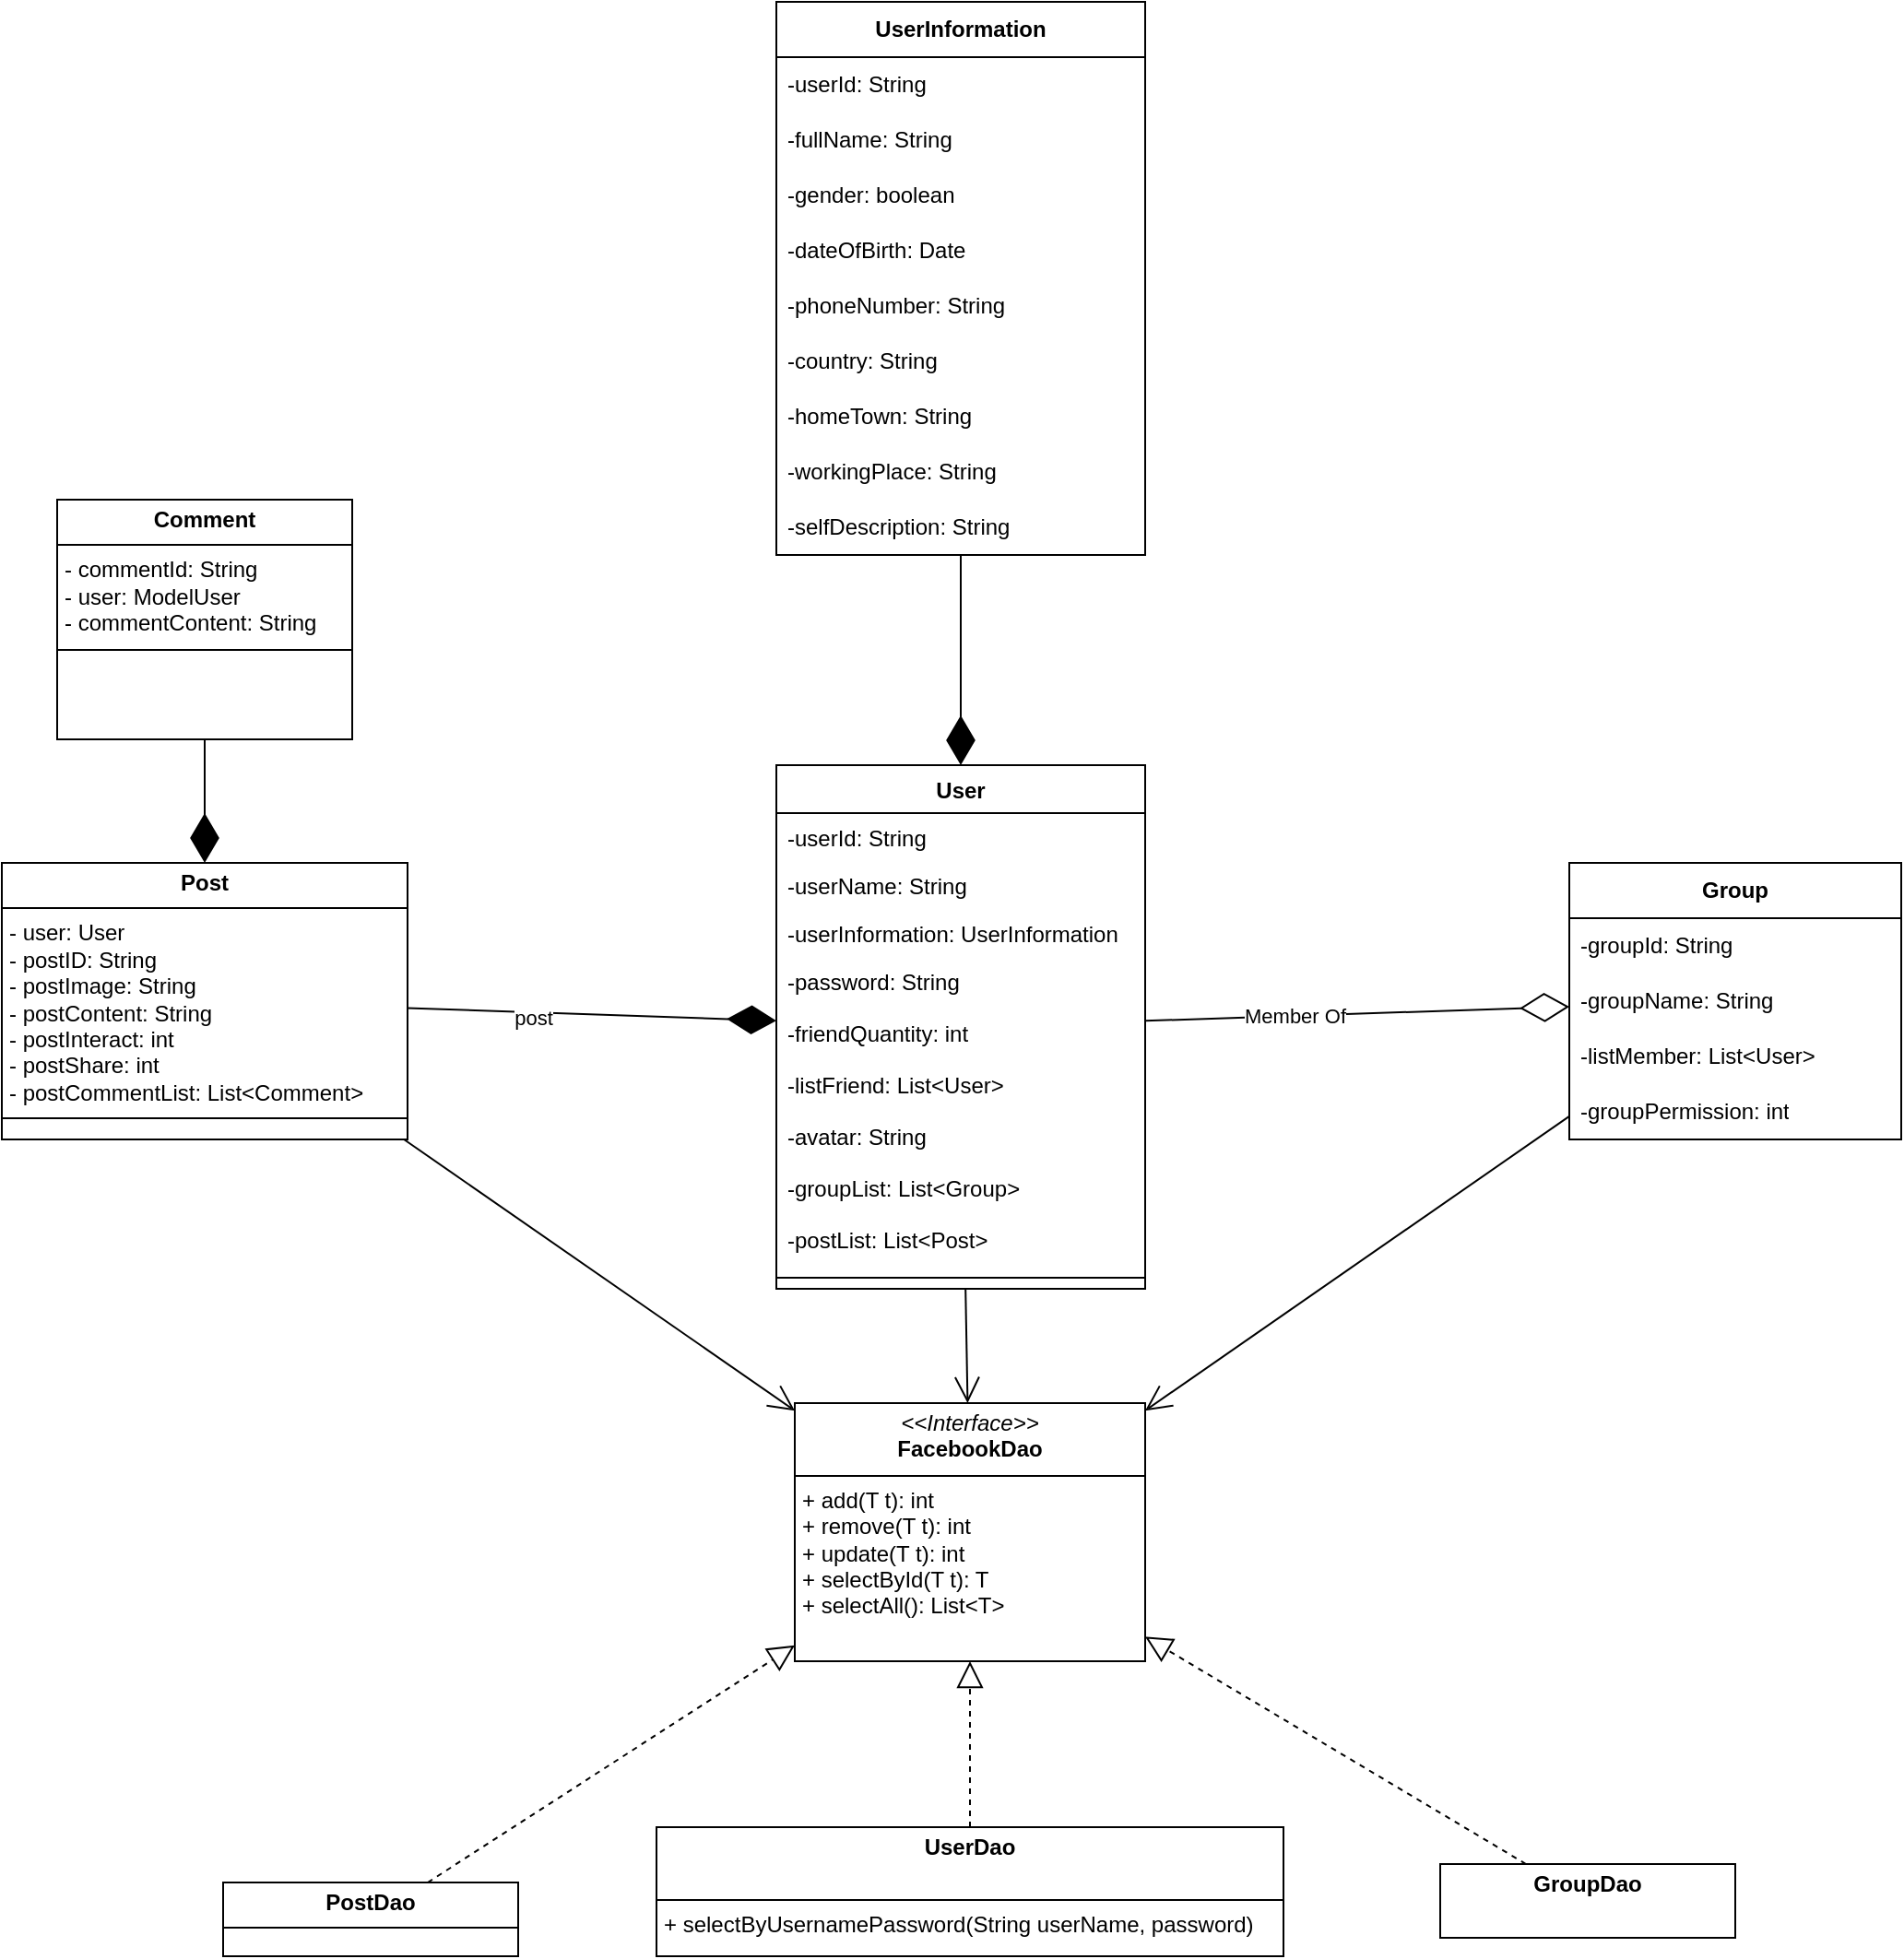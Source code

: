 <mxfile version="24.4.9" type="device">
  <diagram id="C5RBs43oDa-KdzZeNtuy" name="Page-1">
    <mxGraphModel dx="1359" dy="1709" grid="1" gridSize="10" guides="1" tooltips="1" connect="1" arrows="1" fold="1" page="1" pageScale="1" pageWidth="827" pageHeight="1169" math="0" shadow="0">
      <root>
        <mxCell id="WIyWlLk6GJQsqaUBKTNV-0" />
        <mxCell id="WIyWlLk6GJQsqaUBKTNV-1" parent="WIyWlLk6GJQsqaUBKTNV-0" />
        <mxCell id="zkfFHV4jXpPFQw0GAbJ--0" value="User" style="swimlane;fontStyle=1;align=center;verticalAlign=top;childLayout=stackLayout;horizontal=1;startSize=26;horizontalStack=0;resizeParent=1;resizeLast=0;collapsible=1;marginBottom=0;rounded=0;shadow=0;strokeWidth=1;" parent="WIyWlLk6GJQsqaUBKTNV-1" vertex="1">
          <mxGeometry x="80" y="334" width="200" height="284" as="geometry">
            <mxRectangle x="230" y="140" width="160" height="26" as="alternateBounds" />
          </mxGeometry>
        </mxCell>
        <mxCell id="zkfFHV4jXpPFQw0GAbJ--2" value="-userId: String" style="text;align=left;verticalAlign=top;spacingLeft=4;spacingRight=4;overflow=hidden;rotatable=0;points=[[0,0.5],[1,0.5]];portConstraint=eastwest;rounded=0;shadow=0;html=0;" parent="zkfFHV4jXpPFQw0GAbJ--0" vertex="1">
          <mxGeometry y="26" width="200" height="26" as="geometry" />
        </mxCell>
        <mxCell id="2lRxa7ZMT5fz9z5HKmRQ-54" value="-userName: String" style="text;align=left;verticalAlign=top;spacingLeft=4;spacingRight=4;overflow=hidden;rotatable=0;points=[[0,0.5],[1,0.5]];portConstraint=eastwest;rounded=0;shadow=0;html=0;" vertex="1" parent="zkfFHV4jXpPFQw0GAbJ--0">
          <mxGeometry y="52" width="200" height="26" as="geometry" />
        </mxCell>
        <mxCell id="2lRxa7ZMT5fz9z5HKmRQ-42" value="-userInformation: UserInformation" style="text;align=left;verticalAlign=top;spacingLeft=4;spacingRight=4;overflow=hidden;rotatable=0;points=[[0,0.5],[1,0.5]];portConstraint=eastwest;rounded=0;shadow=0;html=0;" vertex="1" parent="zkfFHV4jXpPFQw0GAbJ--0">
          <mxGeometry y="78" width="200" height="26" as="geometry" />
        </mxCell>
        <mxCell id="zkfFHV4jXpPFQw0GAbJ--3" value="-password: String" style="text;align=left;verticalAlign=top;spacingLeft=4;spacingRight=4;overflow=hidden;rotatable=0;points=[[0,0.5],[1,0.5]];portConstraint=eastwest;rounded=0;shadow=0;html=0;" parent="zkfFHV4jXpPFQw0GAbJ--0" vertex="1">
          <mxGeometry y="104" width="200" height="28" as="geometry" />
        </mxCell>
        <mxCell id="2lRxa7ZMT5fz9z5HKmRQ-5" value="-friendQuantity: int" style="text;align=left;verticalAlign=top;spacingLeft=4;spacingRight=4;overflow=hidden;rotatable=0;points=[[0,0.5],[1,0.5]];portConstraint=eastwest;rounded=0;shadow=0;html=0;" vertex="1" parent="zkfFHV4jXpPFQw0GAbJ--0">
          <mxGeometry y="132" width="200" height="28" as="geometry" />
        </mxCell>
        <mxCell id="2lRxa7ZMT5fz9z5HKmRQ-6" value="-listFriend: List&lt;User&gt;" style="text;align=left;verticalAlign=top;spacingLeft=4;spacingRight=4;overflow=hidden;rotatable=0;points=[[0,0.5],[1,0.5]];portConstraint=eastwest;rounded=0;shadow=0;html=0;" vertex="1" parent="zkfFHV4jXpPFQw0GAbJ--0">
          <mxGeometry y="160" width="200" height="28" as="geometry" />
        </mxCell>
        <mxCell id="2lRxa7ZMT5fz9z5HKmRQ-12" value="-avatar: String" style="text;align=left;verticalAlign=top;spacingLeft=4;spacingRight=4;overflow=hidden;rotatable=0;points=[[0,0.5],[1,0.5]];portConstraint=eastwest;rounded=0;shadow=0;html=0;" vertex="1" parent="zkfFHV4jXpPFQw0GAbJ--0">
          <mxGeometry y="188" width="200" height="28" as="geometry" />
        </mxCell>
        <mxCell id="2lRxa7ZMT5fz9z5HKmRQ-19" value="-groupList: List&lt;Group&gt;" style="text;align=left;verticalAlign=top;spacingLeft=4;spacingRight=4;overflow=hidden;rotatable=0;points=[[0,0.5],[1,0.5]];portConstraint=eastwest;rounded=0;shadow=0;html=0;" vertex="1" parent="zkfFHV4jXpPFQw0GAbJ--0">
          <mxGeometry y="216" width="200" height="28" as="geometry" />
        </mxCell>
        <mxCell id="2lRxa7ZMT5fz9z5HKmRQ-34" value="-postList: List&lt;Post&gt;" style="text;align=left;verticalAlign=top;spacingLeft=4;spacingRight=4;overflow=hidden;rotatable=0;points=[[0,0.5],[1,0.5]];portConstraint=eastwest;rounded=0;shadow=0;html=0;" vertex="1" parent="zkfFHV4jXpPFQw0GAbJ--0">
          <mxGeometry y="244" width="200" height="28" as="geometry" />
        </mxCell>
        <mxCell id="zkfFHV4jXpPFQw0GAbJ--4" value="" style="line;html=1;strokeWidth=1;align=left;verticalAlign=middle;spacingTop=-1;spacingLeft=3;spacingRight=3;rotatable=0;labelPosition=right;points=[];portConstraint=eastwest;" parent="zkfFHV4jXpPFQw0GAbJ--0" vertex="1">
          <mxGeometry y="272" width="200" height="12" as="geometry" />
        </mxCell>
        <mxCell id="2lRxa7ZMT5fz9z5HKmRQ-8" value="&lt;b&gt;UserInformation&lt;/b&gt;" style="swimlane;fontStyle=0;childLayout=stackLayout;horizontal=1;startSize=30;horizontalStack=0;resizeParent=1;resizeParentMax=0;resizeLast=0;collapsible=1;marginBottom=0;whiteSpace=wrap;html=1;" vertex="1" parent="WIyWlLk6GJQsqaUBKTNV-1">
          <mxGeometry x="80" y="-80" width="200" height="300" as="geometry" />
        </mxCell>
        <mxCell id="2lRxa7ZMT5fz9z5HKmRQ-15" value="&lt;span style=&quot;text-wrap: nowrap;&quot;&gt;-userId: String&lt;/span&gt;" style="text;strokeColor=none;fillColor=none;align=left;verticalAlign=middle;spacingLeft=4;spacingRight=4;overflow=hidden;points=[[0,0.5],[1,0.5]];portConstraint=eastwest;rotatable=0;whiteSpace=wrap;html=1;" vertex="1" parent="2lRxa7ZMT5fz9z5HKmRQ-8">
          <mxGeometry y="30" width="200" height="30" as="geometry" />
        </mxCell>
        <mxCell id="2lRxa7ZMT5fz9z5HKmRQ-53" value="&lt;span style=&quot;text-wrap: nowrap;&quot;&gt;-fullName: String&lt;/span&gt;" style="text;strokeColor=none;fillColor=none;align=left;verticalAlign=middle;spacingLeft=4;spacingRight=4;overflow=hidden;points=[[0,0.5],[1,0.5]];portConstraint=eastwest;rotatable=0;whiteSpace=wrap;html=1;" vertex="1" parent="2lRxa7ZMT5fz9z5HKmRQ-8">
          <mxGeometry y="60" width="200" height="30" as="geometry" />
        </mxCell>
        <mxCell id="2lRxa7ZMT5fz9z5HKmRQ-37" value="-gender: boolean" style="text;strokeColor=none;fillColor=none;align=left;verticalAlign=middle;spacingLeft=4;spacingRight=4;overflow=hidden;points=[[0,0.5],[1,0.5]];portConstraint=eastwest;rotatable=0;whiteSpace=wrap;html=1;" vertex="1" parent="2lRxa7ZMT5fz9z5HKmRQ-8">
          <mxGeometry y="90" width="200" height="30" as="geometry" />
        </mxCell>
        <mxCell id="2lRxa7ZMT5fz9z5HKmRQ-16" value="-dateOfBirth: Date" style="text;strokeColor=none;fillColor=none;align=left;verticalAlign=middle;spacingLeft=4;spacingRight=4;overflow=hidden;points=[[0,0.5],[1,0.5]];portConstraint=eastwest;rotatable=0;whiteSpace=wrap;html=1;" vertex="1" parent="2lRxa7ZMT5fz9z5HKmRQ-8">
          <mxGeometry y="120" width="200" height="30" as="geometry" />
        </mxCell>
        <mxCell id="2lRxa7ZMT5fz9z5HKmRQ-9" value="-phoneNumber: String" style="text;strokeColor=none;fillColor=none;align=left;verticalAlign=middle;spacingLeft=4;spacingRight=4;overflow=hidden;points=[[0,0.5],[1,0.5]];portConstraint=eastwest;rotatable=0;whiteSpace=wrap;html=1;" vertex="1" parent="2lRxa7ZMT5fz9z5HKmRQ-8">
          <mxGeometry y="150" width="200" height="30" as="geometry" />
        </mxCell>
        <mxCell id="2lRxa7ZMT5fz9z5HKmRQ-18" value="-country: String" style="text;strokeColor=none;fillColor=none;align=left;verticalAlign=middle;spacingLeft=4;spacingRight=4;overflow=hidden;points=[[0,0.5],[1,0.5]];portConstraint=eastwest;rotatable=0;whiteSpace=wrap;html=1;" vertex="1" parent="2lRxa7ZMT5fz9z5HKmRQ-8">
          <mxGeometry y="180" width="200" height="30" as="geometry" />
        </mxCell>
        <mxCell id="2lRxa7ZMT5fz9z5HKmRQ-11" value="-homeTown: String" style="text;strokeColor=none;fillColor=none;align=left;verticalAlign=middle;spacingLeft=4;spacingRight=4;overflow=hidden;points=[[0,0.5],[1,0.5]];portConstraint=eastwest;rotatable=0;whiteSpace=wrap;html=1;" vertex="1" parent="2lRxa7ZMT5fz9z5HKmRQ-8">
          <mxGeometry y="210" width="200" height="30" as="geometry" />
        </mxCell>
        <mxCell id="2lRxa7ZMT5fz9z5HKmRQ-14" value="-workingPlace: String" style="text;strokeColor=none;fillColor=none;align=left;verticalAlign=middle;spacingLeft=4;spacingRight=4;overflow=hidden;points=[[0,0.5],[1,0.5]];portConstraint=eastwest;rotatable=0;whiteSpace=wrap;html=1;" vertex="1" parent="2lRxa7ZMT5fz9z5HKmRQ-8">
          <mxGeometry y="240" width="200" height="30" as="geometry" />
        </mxCell>
        <mxCell id="2lRxa7ZMT5fz9z5HKmRQ-17" value="-selfDescription: String" style="text;strokeColor=none;fillColor=none;align=left;verticalAlign=middle;spacingLeft=4;spacingRight=4;overflow=hidden;points=[[0,0.5],[1,0.5]];portConstraint=eastwest;rotatable=0;whiteSpace=wrap;html=1;" vertex="1" parent="2lRxa7ZMT5fz9z5HKmRQ-8">
          <mxGeometry y="270" width="200" height="30" as="geometry" />
        </mxCell>
        <mxCell id="2lRxa7ZMT5fz9z5HKmRQ-21" value="&lt;b&gt;Group&lt;/b&gt;" style="swimlane;fontStyle=0;childLayout=stackLayout;horizontal=1;startSize=30;horizontalStack=0;resizeParent=1;resizeParentMax=0;resizeLast=0;collapsible=1;marginBottom=0;whiteSpace=wrap;html=1;" vertex="1" parent="WIyWlLk6GJQsqaUBKTNV-1">
          <mxGeometry x="510" y="387" width="180" height="150" as="geometry" />
        </mxCell>
        <mxCell id="2lRxa7ZMT5fz9z5HKmRQ-24" value="-groupId: String" style="text;strokeColor=none;fillColor=none;align=left;verticalAlign=middle;spacingLeft=4;spacingRight=4;overflow=hidden;points=[[0,0.5],[1,0.5]];portConstraint=eastwest;rotatable=0;whiteSpace=wrap;html=1;" vertex="1" parent="2lRxa7ZMT5fz9z5HKmRQ-21">
          <mxGeometry y="30" width="180" height="30" as="geometry" />
        </mxCell>
        <mxCell id="2lRxa7ZMT5fz9z5HKmRQ-22" value="-groupName: String" style="text;strokeColor=none;fillColor=none;align=left;verticalAlign=middle;spacingLeft=4;spacingRight=4;overflow=hidden;points=[[0,0.5],[1,0.5]];portConstraint=eastwest;rotatable=0;whiteSpace=wrap;html=1;" vertex="1" parent="2lRxa7ZMT5fz9z5HKmRQ-21">
          <mxGeometry y="60" width="180" height="30" as="geometry" />
        </mxCell>
        <mxCell id="2lRxa7ZMT5fz9z5HKmRQ-23" value="-listMember: List&amp;lt;User&amp;gt;" style="text;strokeColor=none;fillColor=none;align=left;verticalAlign=middle;spacingLeft=4;spacingRight=4;overflow=hidden;points=[[0,0.5],[1,0.5]];portConstraint=eastwest;rotatable=0;whiteSpace=wrap;html=1;" vertex="1" parent="2lRxa7ZMT5fz9z5HKmRQ-21">
          <mxGeometry y="90" width="180" height="30" as="geometry" />
        </mxCell>
        <mxCell id="2lRxa7ZMT5fz9z5HKmRQ-30" value="-groupPermission: int" style="text;strokeColor=none;fillColor=none;align=left;verticalAlign=middle;spacingLeft=4;spacingRight=4;overflow=hidden;points=[[0,0.5],[1,0.5]];portConstraint=eastwest;rotatable=0;whiteSpace=wrap;html=1;" vertex="1" parent="2lRxa7ZMT5fz9z5HKmRQ-21">
          <mxGeometry y="120" width="180" height="30" as="geometry" />
        </mxCell>
        <mxCell id="2lRxa7ZMT5fz9z5HKmRQ-27" value="" style="endArrow=diamondThin;endFill=1;endSize=24;html=1;rounded=0;" edge="1" parent="WIyWlLk6GJQsqaUBKTNV-1" source="2lRxa7ZMT5fz9z5HKmRQ-8" target="zkfFHV4jXpPFQw0GAbJ--0">
          <mxGeometry width="160" relative="1" as="geometry">
            <mxPoint x="370" y="430" as="sourcePoint" />
            <mxPoint x="290" y="258" as="targetPoint" />
          </mxGeometry>
        </mxCell>
        <mxCell id="2lRxa7ZMT5fz9z5HKmRQ-28" value="" style="endArrow=diamondThin;endFill=0;endSize=24;html=1;rounded=0;" edge="1" parent="WIyWlLk6GJQsqaUBKTNV-1" source="zkfFHV4jXpPFQw0GAbJ--0" target="2lRxa7ZMT5fz9z5HKmRQ-21">
          <mxGeometry width="160" relative="1" as="geometry">
            <mxPoint x="370" y="340" as="sourcePoint" />
            <mxPoint x="530" y="340" as="targetPoint" />
          </mxGeometry>
        </mxCell>
        <mxCell id="2lRxa7ZMT5fz9z5HKmRQ-29" value="Member Of" style="edgeLabel;html=1;align=center;verticalAlign=middle;resizable=0;points=[];" vertex="1" connectable="0" parent="2lRxa7ZMT5fz9z5HKmRQ-28">
          <mxGeometry x="-0.301" relative="1" as="geometry">
            <mxPoint as="offset" />
          </mxGeometry>
        </mxCell>
        <mxCell id="2lRxa7ZMT5fz9z5HKmRQ-31" value="&lt;p style=&quot;margin:0px;margin-top:4px;text-align:center;&quot;&gt;&lt;b&gt;Post&lt;/b&gt;&lt;/p&gt;&lt;hr size=&quot;1&quot; style=&quot;border-style:solid;&quot;&gt;&lt;p style=&quot;margin:0px;margin-left:4px;&quot;&gt;- user: User&lt;br&gt;&lt;/p&gt;&lt;p style=&quot;margin:0px;margin-left:4px;&quot;&gt;- postID: String&lt;/p&gt;&lt;p style=&quot;margin:0px;margin-left:4px;&quot;&gt;- postImage: String&lt;br&gt;&lt;/p&gt;&lt;p style=&quot;margin:0px;margin-left:4px;&quot;&gt;- postContent: String&lt;br&gt;&lt;/p&gt;&lt;p style=&quot;margin:0px;margin-left:4px;&quot;&gt;- postInteract: int&lt;br&gt;&lt;/p&gt;&lt;p style=&quot;margin:0px;margin-left:4px;&quot;&gt;- postShare: int&lt;br&gt;&lt;/p&gt;&lt;p style=&quot;margin:0px;margin-left:4px;&quot;&gt;- postCommentList: List&amp;lt;Comment&amp;gt;&lt;br&gt;&lt;/p&gt;&lt;hr size=&quot;1&quot; style=&quot;border-style:solid;&quot;&gt;&lt;p style=&quot;margin:0px;margin-left:4px;&quot;&gt;&lt;br&gt;&lt;/p&gt;" style="verticalAlign=top;align=left;overflow=fill;html=1;whiteSpace=wrap;" vertex="1" parent="WIyWlLk6GJQsqaUBKTNV-1">
          <mxGeometry x="-340" y="387" width="220" height="150" as="geometry" />
        </mxCell>
        <mxCell id="2lRxa7ZMT5fz9z5HKmRQ-32" value="&lt;p style=&quot;margin:0px;margin-top:4px;text-align:center;&quot;&gt;&lt;b&gt;Comment&lt;/b&gt;&lt;/p&gt;&lt;hr size=&quot;1&quot; style=&quot;border-style:solid;&quot;&gt;&lt;p style=&quot;margin:0px;margin-left:4px;&quot;&gt;- commentId: String&lt;br&gt;&lt;/p&gt;&lt;p style=&quot;margin:0px;margin-left:4px;&quot;&gt;- user: ModelUser&lt;/p&gt;&lt;p style=&quot;margin:0px;margin-left:4px;&quot;&gt;- commentContent: String&lt;br&gt;&lt;/p&gt;&lt;hr size=&quot;1&quot; style=&quot;border-style:solid;&quot;&gt;&lt;p style=&quot;margin:0px;margin-left:4px;&quot;&gt;&lt;br&gt;&lt;/p&gt;" style="verticalAlign=top;align=left;overflow=fill;html=1;whiteSpace=wrap;" vertex="1" parent="WIyWlLk6GJQsqaUBKTNV-1">
          <mxGeometry x="-310" y="190" width="160" height="130" as="geometry" />
        </mxCell>
        <mxCell id="2lRxa7ZMT5fz9z5HKmRQ-36" value="" style="endArrow=diamondThin;endFill=1;endSize=24;html=1;rounded=0;" edge="1" parent="WIyWlLk6GJQsqaUBKTNV-1" source="2lRxa7ZMT5fz9z5HKmRQ-32" target="2lRxa7ZMT5fz9z5HKmRQ-31">
          <mxGeometry width="160" relative="1" as="geometry">
            <mxPoint x="-170" y="330" as="sourcePoint" />
            <mxPoint x="-10" y="330" as="targetPoint" />
          </mxGeometry>
        </mxCell>
        <mxCell id="2lRxa7ZMT5fz9z5HKmRQ-38" value="&lt;p style=&quot;margin:0px;margin-top:4px;text-align:center;&quot;&gt;&lt;i&gt;&amp;lt;&amp;lt;Interface&amp;gt;&amp;gt;&lt;/i&gt;&lt;br&gt;&lt;b&gt;FacebookDao&lt;/b&gt;&lt;/p&gt;&lt;hr size=&quot;1&quot; style=&quot;border-style:solid;&quot;&gt;&lt;p style=&quot;margin:0px;margin-left:4px;&quot;&gt;&lt;/p&gt;&lt;p style=&quot;margin:0px;margin-left:4px;&quot;&gt;+ add(T t): int&lt;br&gt;+ remove(T t): int&lt;/p&gt;&lt;p style=&quot;margin:0px;margin-left:4px;&quot;&gt;+ update(T t): int&lt;br&gt;&lt;/p&gt;&lt;p style=&quot;margin:0px;margin-left:4px;&quot;&gt;+ selectById(T t): T&lt;br&gt;&lt;/p&gt;&lt;p style=&quot;margin:0px;margin-left:4px;&quot;&gt;+ selectAll(): List&amp;lt;T&amp;gt;&lt;br&gt;&lt;/p&gt;" style="verticalAlign=top;align=left;overflow=fill;html=1;whiteSpace=wrap;" vertex="1" parent="WIyWlLk6GJQsqaUBKTNV-1">
          <mxGeometry x="90" y="680" width="190" height="140" as="geometry" />
        </mxCell>
        <mxCell id="2lRxa7ZMT5fz9z5HKmRQ-39" value="&lt;p style=&quot;margin:0px;margin-top:4px;text-align:center;&quot;&gt;&lt;b&gt;UserDao&lt;/b&gt;&lt;/p&gt;&lt;p style=&quot;margin:0px;margin-left:4px;&quot;&gt;&lt;br&gt;&lt;/p&gt;&lt;hr size=&quot;1&quot; style=&quot;border-style:solid;&quot;&gt;&lt;p style=&quot;margin: 0px 0px 0px 4px;&quot;&gt;+ selectByUsernamePassword(String userName, password)&lt;/p&gt;" style="verticalAlign=top;align=left;overflow=fill;html=1;whiteSpace=wrap;" vertex="1" parent="WIyWlLk6GJQsqaUBKTNV-1">
          <mxGeometry x="15" y="910" width="340" height="70" as="geometry" />
        </mxCell>
        <mxCell id="2lRxa7ZMT5fz9z5HKmRQ-40" value="" style="endArrow=block;dashed=1;endFill=0;endSize=12;html=1;rounded=0;" edge="1" parent="WIyWlLk6GJQsqaUBKTNV-1" source="2lRxa7ZMT5fz9z5HKmRQ-39" target="2lRxa7ZMT5fz9z5HKmRQ-38">
          <mxGeometry width="160" relative="1" as="geometry">
            <mxPoint x="150" y="820" as="sourcePoint" />
            <mxPoint x="310" y="820" as="targetPoint" />
          </mxGeometry>
        </mxCell>
        <mxCell id="2lRxa7ZMT5fz9z5HKmRQ-41" value="" style="endArrow=open;endFill=1;endSize=12;html=1;rounded=0;" edge="1" parent="WIyWlLk6GJQsqaUBKTNV-1" source="zkfFHV4jXpPFQw0GAbJ--0" target="2lRxa7ZMT5fz9z5HKmRQ-38">
          <mxGeometry width="160" relative="1" as="geometry">
            <mxPoint x="160" y="584" as="sourcePoint" />
            <mxPoint x="290" y="880" as="targetPoint" />
          </mxGeometry>
        </mxCell>
        <mxCell id="2lRxa7ZMT5fz9z5HKmRQ-43" value="" style="endArrow=open;endFill=1;endSize=12;html=1;rounded=0;" edge="1" parent="WIyWlLk6GJQsqaUBKTNV-1" source="2lRxa7ZMT5fz9z5HKmRQ-31" target="2lRxa7ZMT5fz9z5HKmRQ-38">
          <mxGeometry width="160" relative="1" as="geometry">
            <mxPoint x="130" y="670" as="sourcePoint" />
            <mxPoint x="290" y="670" as="targetPoint" />
          </mxGeometry>
        </mxCell>
        <mxCell id="2lRxa7ZMT5fz9z5HKmRQ-44" value="&lt;p style=&quot;margin:0px;margin-top:4px;text-align:center;&quot;&gt;&lt;b&gt;PostDao&lt;/b&gt;&lt;/p&gt;&lt;hr size=&quot;1&quot; style=&quot;border-style:solid;&quot;&gt;&lt;p style=&quot;margin:0px;margin-left:4px;&quot;&gt;&lt;br&gt;&lt;/p&gt;" style="verticalAlign=top;align=left;overflow=fill;html=1;whiteSpace=wrap;" vertex="1" parent="WIyWlLk6GJQsqaUBKTNV-1">
          <mxGeometry x="-220" y="940" width="160" height="40" as="geometry" />
        </mxCell>
        <mxCell id="2lRxa7ZMT5fz9z5HKmRQ-45" value="" style="endArrow=block;dashed=1;endFill=0;endSize=12;html=1;rounded=0;" edge="1" parent="WIyWlLk6GJQsqaUBKTNV-1" source="2lRxa7ZMT5fz9z5HKmRQ-44" target="2lRxa7ZMT5fz9z5HKmRQ-38">
          <mxGeometry width="160" relative="1" as="geometry">
            <mxPoint x="130" y="780" as="sourcePoint" />
            <mxPoint x="290" y="780" as="targetPoint" />
          </mxGeometry>
        </mxCell>
        <mxCell id="2lRxa7ZMT5fz9z5HKmRQ-46" value="&lt;p style=&quot;margin:0px;margin-top:4px;text-align:center;&quot;&gt;&lt;b&gt;GroupDao&lt;/b&gt;&lt;/p&gt;" style="verticalAlign=top;align=left;overflow=fill;html=1;whiteSpace=wrap;" vertex="1" parent="WIyWlLk6GJQsqaUBKTNV-1">
          <mxGeometry x="440" y="930" width="160" height="40" as="geometry" />
        </mxCell>
        <mxCell id="2lRxa7ZMT5fz9z5HKmRQ-47" value="" style="endArrow=block;dashed=1;endFill=0;endSize=12;html=1;rounded=0;" edge="1" parent="WIyWlLk6GJQsqaUBKTNV-1" source="2lRxa7ZMT5fz9z5HKmRQ-46" target="2lRxa7ZMT5fz9z5HKmRQ-38">
          <mxGeometry width="160" relative="1" as="geometry">
            <mxPoint x="130" y="780" as="sourcePoint" />
            <mxPoint x="290" y="780" as="targetPoint" />
          </mxGeometry>
        </mxCell>
        <mxCell id="2lRxa7ZMT5fz9z5HKmRQ-48" value="" style="endArrow=open;endFill=1;endSize=12;html=1;rounded=0;" edge="1" parent="WIyWlLk6GJQsqaUBKTNV-1" source="2lRxa7ZMT5fz9z5HKmRQ-21" target="2lRxa7ZMT5fz9z5HKmRQ-38">
          <mxGeometry width="160" relative="1" as="geometry">
            <mxPoint x="130" y="670" as="sourcePoint" />
            <mxPoint x="290" y="670" as="targetPoint" />
          </mxGeometry>
        </mxCell>
        <mxCell id="2lRxa7ZMT5fz9z5HKmRQ-50" value="" style="endArrow=diamondThin;endFill=1;endSize=24;html=1;rounded=0;" edge="1" parent="WIyWlLk6GJQsqaUBKTNV-1" source="2lRxa7ZMT5fz9z5HKmRQ-31" target="zkfFHV4jXpPFQw0GAbJ--0">
          <mxGeometry width="160" relative="1" as="geometry">
            <mxPoint x="190" y="230" as="sourcePoint" />
            <mxPoint x="190" y="344" as="targetPoint" />
          </mxGeometry>
        </mxCell>
        <mxCell id="2lRxa7ZMT5fz9z5HKmRQ-51" value="post" style="edgeLabel;html=1;align=center;verticalAlign=middle;resizable=0;points=[];" vertex="1" connectable="0" parent="2lRxa7ZMT5fz9z5HKmRQ-50">
          <mxGeometry x="-0.32" y="-3" relative="1" as="geometry">
            <mxPoint as="offset" />
          </mxGeometry>
        </mxCell>
      </root>
    </mxGraphModel>
  </diagram>
</mxfile>
